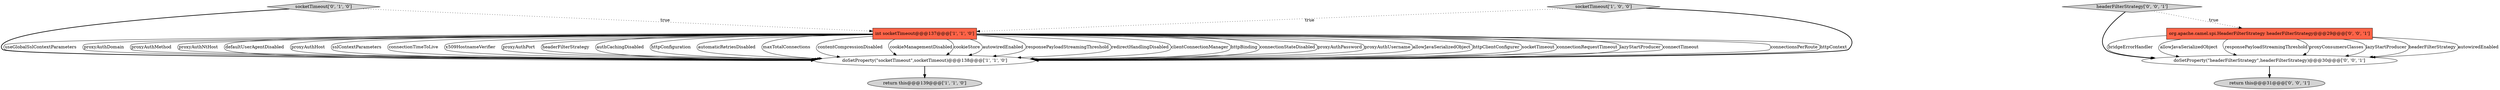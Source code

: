 digraph {
4 [style = filled, label = "socketTimeout['0', '1', '0']", fillcolor = lightgray, shape = diamond image = "AAA0AAABBB2BBB"];
2 [style = filled, label = "int socketTimeout@@@137@@@['1', '1', '0']", fillcolor = tomato, shape = box image = "AAA0AAABBB1BBB"];
3 [style = filled, label = "socketTimeout['1', '0', '0']", fillcolor = lightgray, shape = diamond image = "AAA0AAABBB1BBB"];
0 [style = filled, label = "return this@@@139@@@['1', '1', '0']", fillcolor = lightgray, shape = ellipse image = "AAA0AAABBB1BBB"];
1 [style = filled, label = "doSetProperty(\"socketTimeout\",socketTimeout)@@@138@@@['1', '1', '0']", fillcolor = white, shape = ellipse image = "AAA0AAABBB1BBB"];
5 [style = filled, label = "return this@@@31@@@['0', '0', '1']", fillcolor = lightgray, shape = ellipse image = "AAA0AAABBB3BBB"];
8 [style = filled, label = "doSetProperty(\"headerFilterStrategy\",headerFilterStrategy)@@@30@@@['0', '0', '1']", fillcolor = white, shape = ellipse image = "AAA0AAABBB3BBB"];
7 [style = filled, label = "org.apache.camel.spi.HeaderFilterStrategy headerFilterStrategy@@@29@@@['0', '0', '1']", fillcolor = tomato, shape = box image = "AAA0AAABBB3BBB"];
6 [style = filled, label = "headerFilterStrategy['0', '0', '1']", fillcolor = lightgray, shape = diamond image = "AAA0AAABBB3BBB"];
2->1 [style = solid, label="connectionsPerRoute"];
2->1 [style = solid, label="httpContext"];
2->1 [style = solid, label="useGlobalSslContextParameters"];
2->1 [style = solid, label="proxyAuthDomain"];
2->1 [style = solid, label="proxyAuthMethod"];
2->1 [style = solid, label="proxyAuthNtHost"];
8->5 [style = bold, label=""];
7->8 [style = solid, label="bridgeErrorHandler"];
2->1 [style = solid, label="defaultUserAgentDisabled"];
6->7 [style = dotted, label="true"];
2->1 [style = solid, label="proxyAuthHost"];
7->8 [style = solid, label="allowJavaSerializedObject"];
2->1 [style = solid, label="sslContextParameters"];
2->1 [style = solid, label="connectionTimeToLive"];
2->1 [style = solid, label="x509HostnameVerifier"];
7->8 [style = solid, label="responsePayloadStreamingThreshold"];
2->1 [style = solid, label="proxyAuthPort"];
2->1 [style = solid, label="headerFilterStrategy"];
2->1 [style = solid, label="authCachingDisabled"];
2->1 [style = solid, label="httpConfiguration"];
6->8 [style = bold, label=""];
2->1 [style = solid, label="automaticRetriesDisabled"];
2->1 [style = solid, label="maxTotalConnections"];
3->1 [style = bold, label=""];
7->8 [style = solid, label="proxyConsumersClasses"];
4->1 [style = bold, label=""];
2->1 [style = solid, label="contentCompressionDisabled"];
2->1 [style = solid, label="cookieManagementDisabled"];
2->1 [style = solid, label="cookieStore"];
7->8 [style = solid, label="lazyStartProducer"];
2->1 [style = solid, label="autowiredEnabled"];
2->1 [style = solid, label="responsePayloadStreamingThreshold"];
2->1 [style = solid, label="redirectHandlingDisabled"];
2->1 [style = solid, label="clientConnectionManager"];
3->2 [style = dotted, label="true"];
2->1 [style = solid, label="httpBinding"];
2->1 [style = solid, label="connectionStateDisabled"];
2->1 [style = solid, label="proxyAuthPassword"];
2->1 [style = solid, label="proxyAuthUsername"];
2->1 [style = solid, label="allowJavaSerializedObject"];
7->8 [style = solid, label="headerFilterStrategy"];
4->2 [style = dotted, label="true"];
2->1 [style = solid, label="httpClientConfigurer"];
2->1 [style = solid, label="socketTimeout"];
2->1 [style = solid, label="connectionRequestTimeout"];
2->1 [style = solid, label="lazyStartProducer"];
2->1 [style = solid, label="connectTimeout"];
1->0 [style = bold, label=""];
7->8 [style = solid, label="autowiredEnabled"];
}
